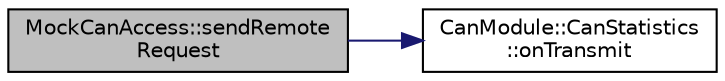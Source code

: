 digraph "MockCanAccess::sendRemoteRequest"
{
 // LATEX_PDF_SIZE
  edge [fontname="Helvetica",fontsize="10",labelfontname="Helvetica",labelfontsize="10"];
  node [fontname="Helvetica",fontsize="10",shape=record];
  rankdir="LR";
  Node1 [label="MockCanAccess::sendRemote\lRequest",height=0.2,width=0.4,color="black", fillcolor="grey75", style="filled", fontcolor="black",tooltip=" "];
  Node1 -> Node2 [color="midnightblue",fontsize="10",style="solid"];
  Node2 [label="CanModule::CanStatistics\l::onTransmit",height=0.2,width=0.4,color="black", fillcolor="white", style="filled",URL="$classCanModule_1_1CanStatistics.html#a0265b75e9e2e16737950b6b5c5662f35",tooltip=" "];
}
